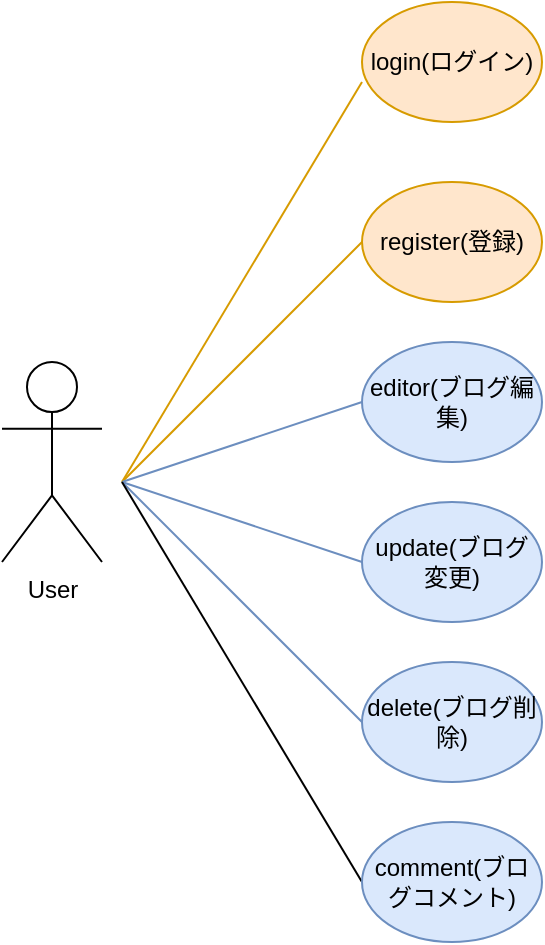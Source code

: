 <mxfile version="18.1.1" type="device"><diagram id="gwCmXaYZcc3Xh4OK1yPE" name="Page-1"><mxGraphModel dx="824" dy="1683" grid="1" gridSize="10" guides="1" tooltips="1" connect="1" arrows="1" fold="1" page="1" pageScale="1" pageWidth="827" pageHeight="1169" math="0" shadow="0"><root><mxCell id="0"/><mxCell id="1" parent="0"/><mxCell id="3HHFz8r2bXRzhA8CKdre-1" value="User" style="shape=umlActor;verticalLabelPosition=bottom;verticalAlign=top;html=1;outlineConnect=0;" parent="1" vertex="1"><mxGeometry x="60" y="140" width="50" height="100" as="geometry"/></mxCell><mxCell id="3HHFz8r2bXRzhA8CKdre-2" value="" style="endArrow=none;html=1;rounded=0;fillColor=#ffe6cc;strokeColor=#d79b00;" parent="1" edge="1"><mxGeometry width="50" height="50" relative="1" as="geometry"><mxPoint x="120" y="200" as="sourcePoint"/><mxPoint x="240" as="targetPoint"/></mxGeometry></mxCell><mxCell id="3HHFz8r2bXRzhA8CKdre-3" value="" style="endArrow=none;html=1;rounded=0;fillColor=#ffe6cc;strokeColor=#d79b00;" parent="1" edge="1"><mxGeometry width="50" height="50" relative="1" as="geometry"><mxPoint x="120" y="200" as="sourcePoint"/><mxPoint x="240" y="80" as="targetPoint"/></mxGeometry></mxCell><mxCell id="3HHFz8r2bXRzhA8CKdre-4" value="" style="endArrow=none;html=1;rounded=0;fillColor=#dae8fc;strokeColor=#6c8ebf;" parent="1" edge="1"><mxGeometry width="50" height="50" relative="1" as="geometry"><mxPoint x="120" y="200" as="sourcePoint"/><mxPoint x="240" y="160" as="targetPoint"/></mxGeometry></mxCell><mxCell id="3HHFz8r2bXRzhA8CKdre-5" value="" style="endArrow=none;html=1;rounded=0;fillColor=#dae8fc;strokeColor=#6c8ebf;" parent="1" edge="1"><mxGeometry width="50" height="50" relative="1" as="geometry"><mxPoint x="120" y="200" as="sourcePoint"/><mxPoint x="240" y="240" as="targetPoint"/></mxGeometry></mxCell><mxCell id="3HHFz8r2bXRzhA8CKdre-6" value="" style="endArrow=none;html=1;rounded=0;fillColor=#dae8fc;strokeColor=#6c8ebf;" parent="1" edge="1"><mxGeometry width="50" height="50" relative="1" as="geometry"><mxPoint x="120" y="200" as="sourcePoint"/><mxPoint x="240" y="320" as="targetPoint"/><Array as="points"><mxPoint x="140" y="220"/></Array></mxGeometry></mxCell><mxCell id="3HHFz8r2bXRzhA8CKdre-7" value="login(ログイン)" style="ellipse;whiteSpace=wrap;html=1;fillColor=#ffe6cc;strokeColor=#d79b00;" parent="1" vertex="1"><mxGeometry x="240" y="-40" width="90" height="60" as="geometry"/></mxCell><mxCell id="3HHFz8r2bXRzhA8CKdre-8" value="register(登録)" style="ellipse;whiteSpace=wrap;html=1;fillColor=#ffe6cc;strokeColor=#d79b00;" parent="1" vertex="1"><mxGeometry x="240" y="50" width="90" height="60" as="geometry"/></mxCell><mxCell id="3HHFz8r2bXRzhA8CKdre-10" value="editor(ブログ編集)" style="ellipse;whiteSpace=wrap;html=1;fillColor=#dae8fc;strokeColor=#6c8ebf;" parent="1" vertex="1"><mxGeometry x="240" y="130" width="90" height="60" as="geometry"/></mxCell><mxCell id="3HHFz8r2bXRzhA8CKdre-11" value="update(ブログ変更)" style="ellipse;whiteSpace=wrap;html=1;fillColor=#dae8fc;strokeColor=#6c8ebf;" parent="1" vertex="1"><mxGeometry x="240" y="210" width="90" height="60" as="geometry"/></mxCell><mxCell id="3HHFz8r2bXRzhA8CKdre-12" value="delete(ブログ削除)" style="ellipse;whiteSpace=wrap;html=1;fillColor=#dae8fc;strokeColor=#6c8ebf;" parent="1" vertex="1"><mxGeometry x="240" y="290" width="90" height="60" as="geometry"/></mxCell><mxCell id="-Q_W_OSbfj_tr4uiiaV0-1" value="" style="endArrow=none;html=1;rounded=0;" edge="1" parent="1"><mxGeometry width="50" height="50" relative="1" as="geometry"><mxPoint x="120" y="200" as="sourcePoint"/><mxPoint x="240" y="400" as="targetPoint"/></mxGeometry></mxCell><mxCell id="-Q_W_OSbfj_tr4uiiaV0-2" value="comment(ブログコメント)" style="ellipse;whiteSpace=wrap;html=1;fillColor=#dae8fc;strokeColor=#6c8ebf;" vertex="1" parent="1"><mxGeometry x="240" y="370" width="90" height="60" as="geometry"/></mxCell></root></mxGraphModel></diagram></mxfile>